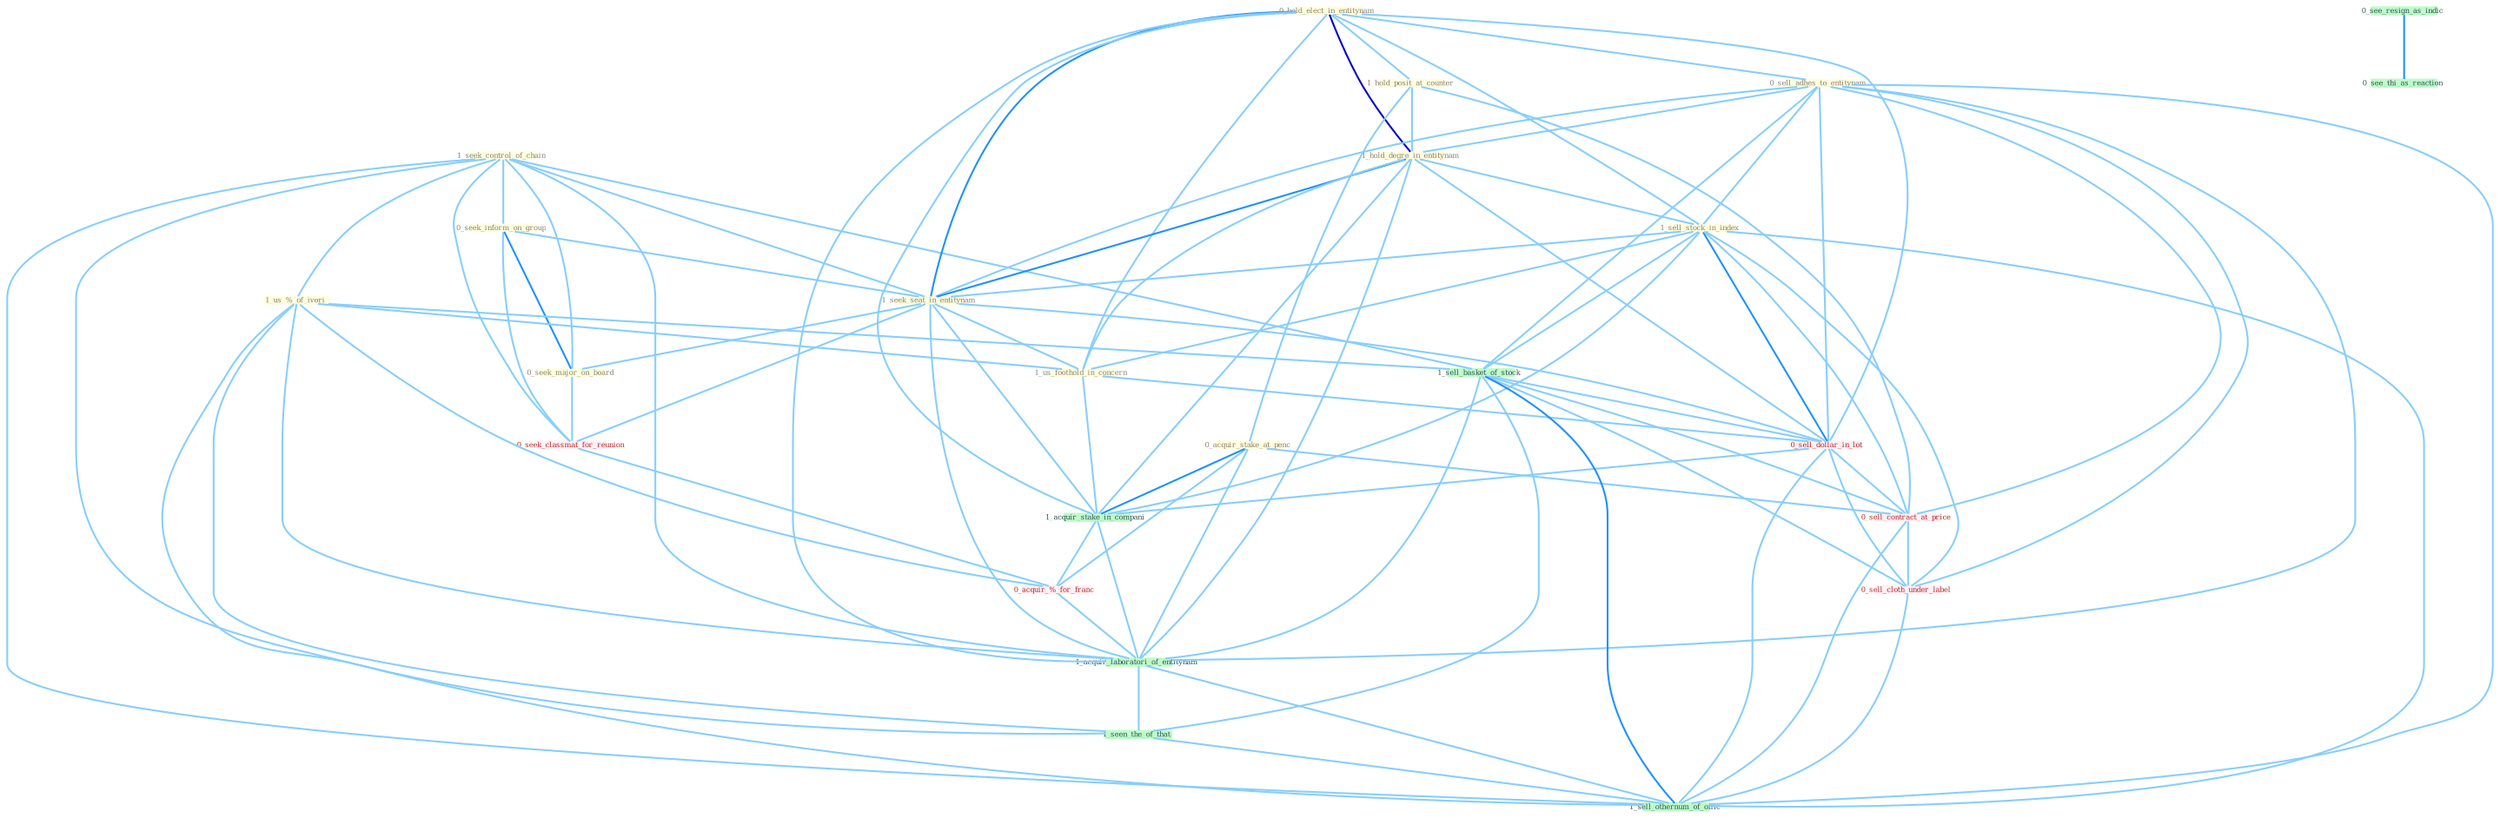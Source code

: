 Graph G{ 
    node
    [shape=polygon,style=filled,width=.5,height=.06,color="#BDFCC9",fixedsize=true,fontsize=4,
    fontcolor="#2f4f4f"];
    {node
    [color="#ffffe0", fontcolor="#8b7d6b"] "1_seek_control_of_chain " "0_hold_elect_in_entitynam " "1_hold_posit_at_counter " "0_acquir_stake_at_penc " "0_seek_inform_on_group " "0_sell_adhes_to_entitynam " "1_hold_degre_in_entitynam " "1_sell_stock_in_index " "1_us_%_of_ivori " "1_seek_seat_in_entitynam " "1_us_foothold_in_concern " "0_seek_major_on_board "}
{node [color="#fff0f5", fontcolor="#b22222"] "0_seek_classmat_for_reunion " "0_sell_dollar_in_lot " "0_acquir_%_for_franc " "0_sell_contract_at_price " "0_sell_cloth_under_label "}
edge [color="#B0E2FF"];

	"1_seek_control_of_chain " -- "0_seek_inform_on_group " [w="1", color="#87cefa" ];
	"1_seek_control_of_chain " -- "1_us_%_of_ivori " [w="1", color="#87cefa" ];
	"1_seek_control_of_chain " -- "1_seek_seat_in_entitynam " [w="1", color="#87cefa" ];
	"1_seek_control_of_chain " -- "0_seek_major_on_board " [w="1", color="#87cefa" ];
	"1_seek_control_of_chain " -- "0_seek_classmat_for_reunion " [w="1", color="#87cefa" ];
	"1_seek_control_of_chain " -- "1_sell_basket_of_stock " [w="1", color="#87cefa" ];
	"1_seek_control_of_chain " -- "1_acquir_laboratori_of_entitynam " [w="1", color="#87cefa" ];
	"1_seek_control_of_chain " -- "1_seen_the_of_that " [w="1", color="#87cefa" ];
	"1_seek_control_of_chain " -- "1_sell_othernum_of_offic " [w="1", color="#87cefa" ];
	"0_hold_elect_in_entitynam " -- "1_hold_posit_at_counter " [w="1", color="#87cefa" ];
	"0_hold_elect_in_entitynam " -- "0_sell_adhes_to_entitynam " [w="1", color="#87cefa" ];
	"0_hold_elect_in_entitynam " -- "1_hold_degre_in_entitynam " [w="3", color="#0000cd" , len=0.6];
	"0_hold_elect_in_entitynam " -- "1_sell_stock_in_index " [w="1", color="#87cefa" ];
	"0_hold_elect_in_entitynam " -- "1_seek_seat_in_entitynam " [w="2", color="#1e90ff" , len=0.8];
	"0_hold_elect_in_entitynam " -- "1_us_foothold_in_concern " [w="1", color="#87cefa" ];
	"0_hold_elect_in_entitynam " -- "0_sell_dollar_in_lot " [w="1", color="#87cefa" ];
	"0_hold_elect_in_entitynam " -- "1_acquir_stake_in_compani " [w="1", color="#87cefa" ];
	"0_hold_elect_in_entitynam " -- "1_acquir_laboratori_of_entitynam " [w="1", color="#87cefa" ];
	"1_hold_posit_at_counter " -- "0_acquir_stake_at_penc " [w="1", color="#87cefa" ];
	"1_hold_posit_at_counter " -- "1_hold_degre_in_entitynam " [w="1", color="#87cefa" ];
	"1_hold_posit_at_counter " -- "0_sell_contract_at_price " [w="1", color="#87cefa" ];
	"0_acquir_stake_at_penc " -- "1_acquir_stake_in_compani " [w="2", color="#1e90ff" , len=0.8];
	"0_acquir_stake_at_penc " -- "0_acquir_%_for_franc " [w="1", color="#87cefa" ];
	"0_acquir_stake_at_penc " -- "0_sell_contract_at_price " [w="1", color="#87cefa" ];
	"0_acquir_stake_at_penc " -- "1_acquir_laboratori_of_entitynam " [w="1", color="#87cefa" ];
	"0_seek_inform_on_group " -- "1_seek_seat_in_entitynam " [w="1", color="#87cefa" ];
	"0_seek_inform_on_group " -- "0_seek_major_on_board " [w="2", color="#1e90ff" , len=0.8];
	"0_seek_inform_on_group " -- "0_seek_classmat_for_reunion " [w="1", color="#87cefa" ];
	"0_sell_adhes_to_entitynam " -- "1_hold_degre_in_entitynam " [w="1", color="#87cefa" ];
	"0_sell_adhes_to_entitynam " -- "1_sell_stock_in_index " [w="1", color="#87cefa" ];
	"0_sell_adhes_to_entitynam " -- "1_seek_seat_in_entitynam " [w="1", color="#87cefa" ];
	"0_sell_adhes_to_entitynam " -- "1_sell_basket_of_stock " [w="1", color="#87cefa" ];
	"0_sell_adhes_to_entitynam " -- "0_sell_dollar_in_lot " [w="1", color="#87cefa" ];
	"0_sell_adhes_to_entitynam " -- "0_sell_contract_at_price " [w="1", color="#87cefa" ];
	"0_sell_adhes_to_entitynam " -- "1_acquir_laboratori_of_entitynam " [w="1", color="#87cefa" ];
	"0_sell_adhes_to_entitynam " -- "0_sell_cloth_under_label " [w="1", color="#87cefa" ];
	"0_sell_adhes_to_entitynam " -- "1_sell_othernum_of_offic " [w="1", color="#87cefa" ];
	"1_hold_degre_in_entitynam " -- "1_sell_stock_in_index " [w="1", color="#87cefa" ];
	"1_hold_degre_in_entitynam " -- "1_seek_seat_in_entitynam " [w="2", color="#1e90ff" , len=0.8];
	"1_hold_degre_in_entitynam " -- "1_us_foothold_in_concern " [w="1", color="#87cefa" ];
	"1_hold_degre_in_entitynam " -- "0_sell_dollar_in_lot " [w="1", color="#87cefa" ];
	"1_hold_degre_in_entitynam " -- "1_acquir_stake_in_compani " [w="1", color="#87cefa" ];
	"1_hold_degre_in_entitynam " -- "1_acquir_laboratori_of_entitynam " [w="1", color="#87cefa" ];
	"1_sell_stock_in_index " -- "1_seek_seat_in_entitynam " [w="1", color="#87cefa" ];
	"1_sell_stock_in_index " -- "1_us_foothold_in_concern " [w="1", color="#87cefa" ];
	"1_sell_stock_in_index " -- "1_sell_basket_of_stock " [w="1", color="#87cefa" ];
	"1_sell_stock_in_index " -- "0_sell_dollar_in_lot " [w="2", color="#1e90ff" , len=0.8];
	"1_sell_stock_in_index " -- "1_acquir_stake_in_compani " [w="1", color="#87cefa" ];
	"1_sell_stock_in_index " -- "0_sell_contract_at_price " [w="1", color="#87cefa" ];
	"1_sell_stock_in_index " -- "0_sell_cloth_under_label " [w="1", color="#87cefa" ];
	"1_sell_stock_in_index " -- "1_sell_othernum_of_offic " [w="1", color="#87cefa" ];
	"1_us_%_of_ivori " -- "1_us_foothold_in_concern " [w="1", color="#87cefa" ];
	"1_us_%_of_ivori " -- "1_sell_basket_of_stock " [w="1", color="#87cefa" ];
	"1_us_%_of_ivori " -- "0_acquir_%_for_franc " [w="1", color="#87cefa" ];
	"1_us_%_of_ivori " -- "1_acquir_laboratori_of_entitynam " [w="1", color="#87cefa" ];
	"1_us_%_of_ivori " -- "1_seen_the_of_that " [w="1", color="#87cefa" ];
	"1_us_%_of_ivori " -- "1_sell_othernum_of_offic " [w="1", color="#87cefa" ];
	"1_seek_seat_in_entitynam " -- "1_us_foothold_in_concern " [w="1", color="#87cefa" ];
	"1_seek_seat_in_entitynam " -- "0_seek_major_on_board " [w="1", color="#87cefa" ];
	"1_seek_seat_in_entitynam " -- "0_seek_classmat_for_reunion " [w="1", color="#87cefa" ];
	"1_seek_seat_in_entitynam " -- "0_sell_dollar_in_lot " [w="1", color="#87cefa" ];
	"1_seek_seat_in_entitynam " -- "1_acquir_stake_in_compani " [w="1", color="#87cefa" ];
	"1_seek_seat_in_entitynam " -- "1_acquir_laboratori_of_entitynam " [w="1", color="#87cefa" ];
	"1_us_foothold_in_concern " -- "0_sell_dollar_in_lot " [w="1", color="#87cefa" ];
	"1_us_foothold_in_concern " -- "1_acquir_stake_in_compani " [w="1", color="#87cefa" ];
	"0_seek_major_on_board " -- "0_seek_classmat_for_reunion " [w="1", color="#87cefa" ];
	"0_seek_classmat_for_reunion " -- "0_acquir_%_for_franc " [w="1", color="#87cefa" ];
	"1_sell_basket_of_stock " -- "0_sell_dollar_in_lot " [w="1", color="#87cefa" ];
	"1_sell_basket_of_stock " -- "0_sell_contract_at_price " [w="1", color="#87cefa" ];
	"1_sell_basket_of_stock " -- "1_acquir_laboratori_of_entitynam " [w="1", color="#87cefa" ];
	"1_sell_basket_of_stock " -- "0_sell_cloth_under_label " [w="1", color="#87cefa" ];
	"1_sell_basket_of_stock " -- "1_seen_the_of_that " [w="1", color="#87cefa" ];
	"1_sell_basket_of_stock " -- "1_sell_othernum_of_offic " [w="2", color="#1e90ff" , len=0.8];
	"0_sell_dollar_in_lot " -- "1_acquir_stake_in_compani " [w="1", color="#87cefa" ];
	"0_sell_dollar_in_lot " -- "0_sell_contract_at_price " [w="1", color="#87cefa" ];
	"0_sell_dollar_in_lot " -- "0_sell_cloth_under_label " [w="1", color="#87cefa" ];
	"0_sell_dollar_in_lot " -- "1_sell_othernum_of_offic " [w="1", color="#87cefa" ];
	"0_see_resign_as_indic " -- "0_see_thi_as_reaction " [w="2", color="#1e90ff" , len=0.8];
	"1_acquir_stake_in_compani " -- "0_acquir_%_for_franc " [w="1", color="#87cefa" ];
	"1_acquir_stake_in_compani " -- "1_acquir_laboratori_of_entitynam " [w="1", color="#87cefa" ];
	"0_acquir_%_for_franc " -- "1_acquir_laboratori_of_entitynam " [w="1", color="#87cefa" ];
	"0_sell_contract_at_price " -- "0_sell_cloth_under_label " [w="1", color="#87cefa" ];
	"0_sell_contract_at_price " -- "1_sell_othernum_of_offic " [w="1", color="#87cefa" ];
	"1_acquir_laboratori_of_entitynam " -- "1_seen_the_of_that " [w="1", color="#87cefa" ];
	"1_acquir_laboratori_of_entitynam " -- "1_sell_othernum_of_offic " [w="1", color="#87cefa" ];
	"0_sell_cloth_under_label " -- "1_sell_othernum_of_offic " [w="1", color="#87cefa" ];
	"1_seen_the_of_that " -- "1_sell_othernum_of_offic " [w="1", color="#87cefa" ];
}